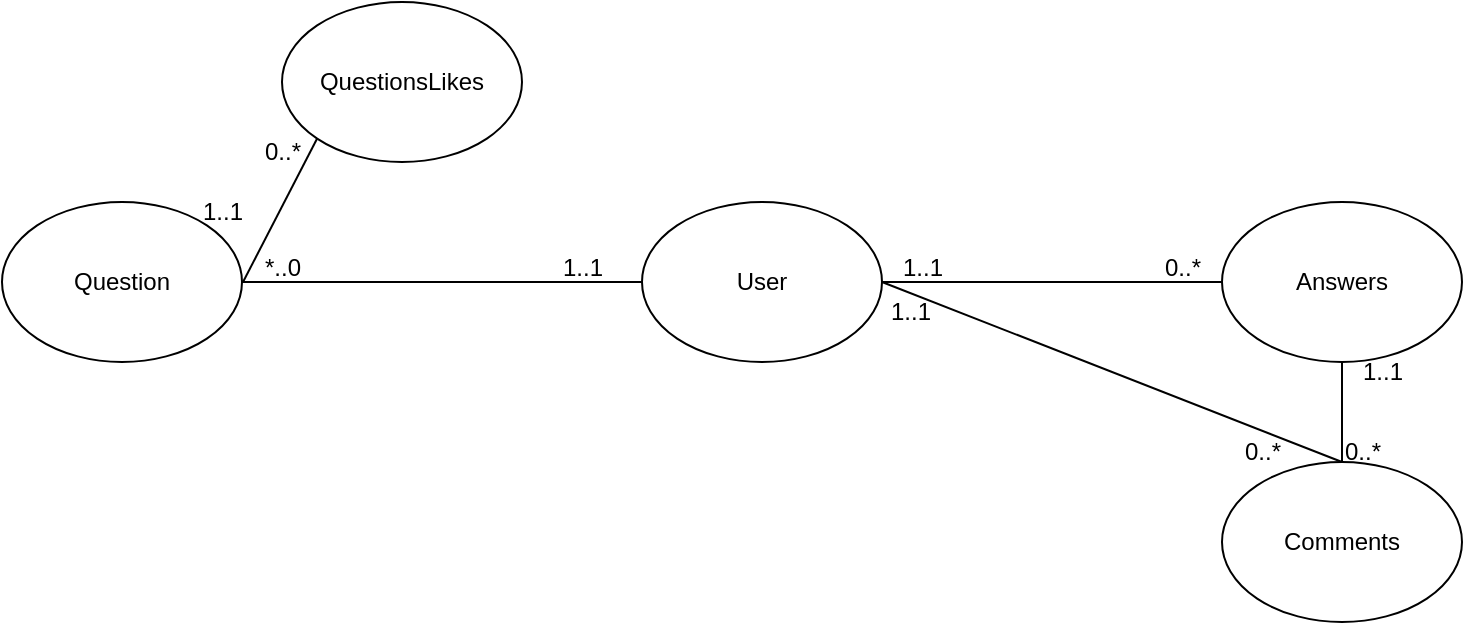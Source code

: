 <mxfile version="20.5.3" type="embed"><diagram name="Page-1" id="Y-qtSBzgZtqOqkQaNCEQ"><mxGraphModel dx="1551" dy="707" grid="1" gridSize="10" guides="1" tooltips="1" connect="1" arrows="1" fold="1" page="1" pageScale="1" pageWidth="827" pageHeight="1169" math="0" shadow="0"><root><mxCell id="0"/><mxCell id="1" parent="0"/><mxCell id="6-Fc7FL_gjs3nGVKd17d-5" value="User" style="ellipse;whiteSpace=wrap;html=1;" parent="1" vertex="1"><mxGeometry x="280" y="170" width="120" height="80" as="geometry"/></mxCell><mxCell id="6-Fc7FL_gjs3nGVKd17d-6" value="Comments" style="ellipse;whiteSpace=wrap;html=1;" parent="1" vertex="1"><mxGeometry x="570" y="300" width="120" height="80" as="geometry"/></mxCell><mxCell id="6-Fc7FL_gjs3nGVKd17d-7" value="Question" style="ellipse;whiteSpace=wrap;html=1;" parent="1" vertex="1"><mxGeometry x="-40" y="170" width="120" height="80" as="geometry"/></mxCell><mxCell id="6-Fc7FL_gjs3nGVKd17d-8" value="Answers" style="ellipse;whiteSpace=wrap;html=1;" parent="1" vertex="1"><mxGeometry x="570" y="170" width="120" height="80" as="geometry"/></mxCell><mxCell id="6-Fc7FL_gjs3nGVKd17d-17" value="" style="endArrow=none;html=1;rounded=0;entryX=1;entryY=0.5;entryDx=0;entryDy=0;exitX=0;exitY=0.5;exitDx=0;exitDy=0;" parent="1" source="6-Fc7FL_gjs3nGVKd17d-5" target="6-Fc7FL_gjs3nGVKd17d-7" edge="1"><mxGeometry width="50" height="50" relative="1" as="geometry"><mxPoint x="240" y="220" as="sourcePoint"/><mxPoint x="290" y="220" as="targetPoint"/></mxGeometry></mxCell><mxCell id="6-Fc7FL_gjs3nGVKd17d-18" value="" style="endArrow=none;html=1;rounded=0;entryX=0;entryY=0.5;entryDx=0;entryDy=0;exitX=1;exitY=0.5;exitDx=0;exitDy=0;" parent="1" source="6-Fc7FL_gjs3nGVKd17d-5" target="6-Fc7FL_gjs3nGVKd17d-8" edge="1"><mxGeometry width="50" height="50" relative="1" as="geometry"><mxPoint x="350" y="260" as="sourcePoint"/><mxPoint x="478" y="422" as="targetPoint"/></mxGeometry></mxCell><mxCell id="6-Fc7FL_gjs3nGVKd17d-19" value="" style="endArrow=none;html=1;rounded=0;entryX=0.5;entryY=1;entryDx=0;entryDy=0;" parent="1" source="6-Fc7FL_gjs3nGVKd17d-6" target="6-Fc7FL_gjs3nGVKd17d-8" edge="1"><mxGeometry width="50" height="50" relative="1" as="geometry"><mxPoint x="410" y="220" as="sourcePoint"/><mxPoint x="580" y="220" as="targetPoint"/></mxGeometry></mxCell><mxCell id="6-Fc7FL_gjs3nGVKd17d-20" value="" style="endArrow=none;html=1;rounded=0;entryX=0.5;entryY=0;entryDx=0;entryDy=0;" parent="1" target="6-Fc7FL_gjs3nGVKd17d-6" edge="1"><mxGeometry width="50" height="50" relative="1" as="geometry"><mxPoint x="400" y="210" as="sourcePoint"/><mxPoint x="580" y="220" as="targetPoint"/></mxGeometry></mxCell><mxCell id="6-Fc7FL_gjs3nGVKd17d-22" value="" style="endArrow=none;html=1;rounded=0;entryX=0;entryY=0.5;entryDx=0;entryDy=0;exitX=1;exitY=0.5;exitDx=0;exitDy=0;" parent="1" edge="1"><mxGeometry width="50" height="50" relative="1" as="geometry"><mxPoint x="400" y="210" as="sourcePoint"/><mxPoint x="570" y="210" as="targetPoint"/></mxGeometry></mxCell><mxCell id="6-Fc7FL_gjs3nGVKd17d-25" value="1..1" style="text;html=1;align=center;verticalAlign=middle;resizable=0;points=[];autosize=1;strokeColor=none;fillColor=none;" parent="1" vertex="1"><mxGeometry x="230" y="188" width="40" height="30" as="geometry"/></mxCell><mxCell id="6-Fc7FL_gjs3nGVKd17d-26" value="*..0" style="text;html=1;align=center;verticalAlign=middle;resizable=0;points=[];autosize=1;strokeColor=none;fillColor=none;" parent="1" vertex="1"><mxGeometry x="80" y="188" width="40" height="30" as="geometry"/></mxCell><mxCell id="6-Fc7FL_gjs3nGVKd17d-27" value="1..1" style="text;html=1;align=center;verticalAlign=middle;resizable=0;points=[];autosize=1;strokeColor=none;fillColor=none;" parent="1" vertex="1"><mxGeometry x="400" y="188" width="40" height="30" as="geometry"/></mxCell><mxCell id="6-Fc7FL_gjs3nGVKd17d-28" value="0..*" style="text;html=1;align=center;verticalAlign=middle;resizable=0;points=[];autosize=1;strokeColor=none;fillColor=none;" parent="1" vertex="1"><mxGeometry x="530" y="188" width="40" height="30" as="geometry"/></mxCell><mxCell id="6-Fc7FL_gjs3nGVKd17d-29" value="1..1" style="text;html=1;align=center;verticalAlign=middle;resizable=0;points=[];autosize=1;strokeColor=none;fillColor=none;" parent="1" vertex="1"><mxGeometry x="630" y="240" width="40" height="30" as="geometry"/></mxCell><mxCell id="6-Fc7FL_gjs3nGVKd17d-30" value="0..*" style="text;html=1;align=center;verticalAlign=middle;resizable=0;points=[];autosize=1;strokeColor=none;fillColor=none;" parent="1" vertex="1"><mxGeometry x="620" y="280" width="40" height="30" as="geometry"/></mxCell><mxCell id="6-Fc7FL_gjs3nGVKd17d-31" value="1..1" style="text;html=1;align=center;verticalAlign=middle;resizable=0;points=[];autosize=1;strokeColor=none;fillColor=none;" parent="1" vertex="1"><mxGeometry x="394" y="210" width="40" height="30" as="geometry"/></mxCell><mxCell id="6-Fc7FL_gjs3nGVKd17d-32" value="0..*" style="text;html=1;align=center;verticalAlign=middle;resizable=0;points=[];autosize=1;strokeColor=none;fillColor=none;" parent="1" vertex="1"><mxGeometry x="570" y="280" width="40" height="30" as="geometry"/></mxCell><mxCell id="2" value="QuestionsLikes" style="ellipse;whiteSpace=wrap;html=1;" vertex="1" parent="1"><mxGeometry x="100" y="70" width="120" height="80" as="geometry"/></mxCell><mxCell id="3" value="" style="endArrow=none;html=1;rounded=0;entryX=0.013;entryY=0.733;entryDx=0;entryDy=0;exitX=0;exitY=1;exitDx=0;exitDy=0;entryPerimeter=0;" edge="1" parent="1" source="2" target="6-Fc7FL_gjs3nGVKd17d-26"><mxGeometry width="50" height="50" relative="1" as="geometry"><mxPoint x="290" y="220" as="sourcePoint"/><mxPoint x="90" y="220" as="targetPoint"/></mxGeometry></mxCell><mxCell id="4" value="0..*" style="text;html=1;align=center;verticalAlign=middle;resizable=0;points=[];autosize=1;strokeColor=none;fillColor=none;" vertex="1" parent="1"><mxGeometry x="80" y="130" width="40" height="30" as="geometry"/></mxCell><mxCell id="5" value="1..1" style="text;html=1;align=center;verticalAlign=middle;resizable=0;points=[];autosize=1;strokeColor=none;fillColor=none;" vertex="1" parent="1"><mxGeometry x="50" y="160" width="40" height="30" as="geometry"/></mxCell></root></mxGraphModel></diagram></mxfile>